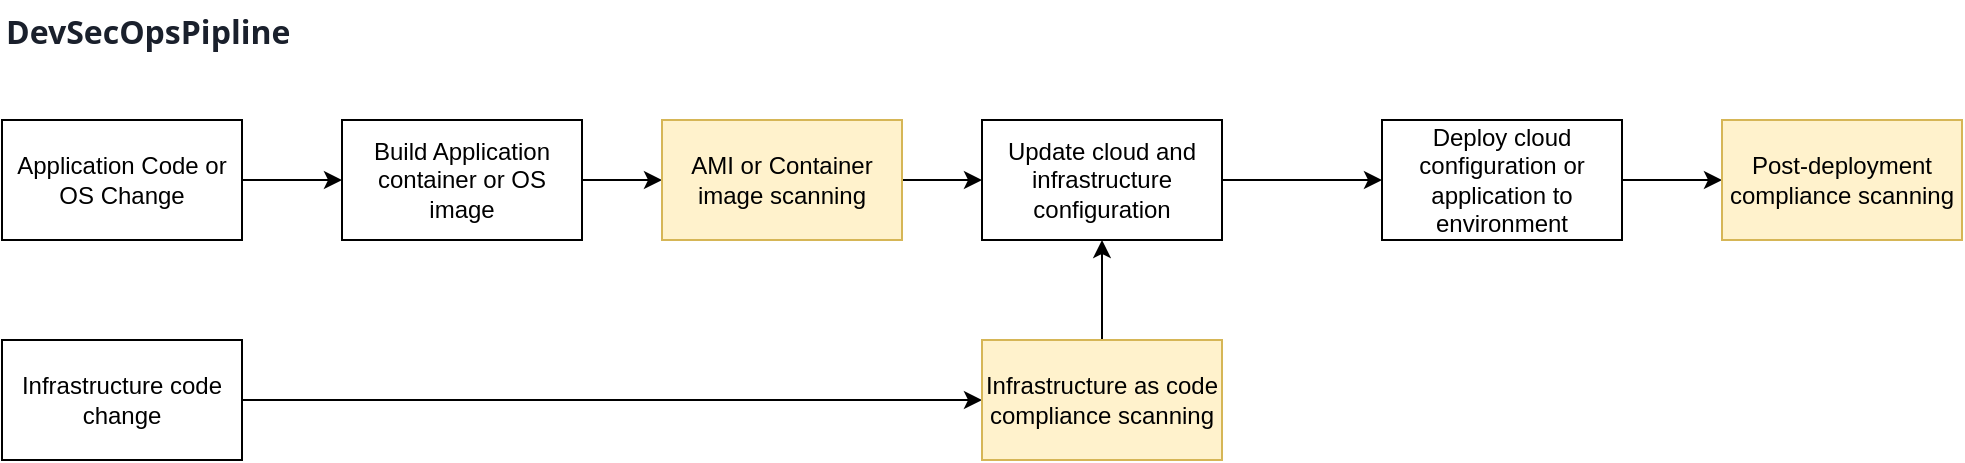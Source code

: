 <mxfile version="19.0.3" type="device"><diagram id="7JjPOIkc9YarM4rBihZt" name="Seite-1"><mxGraphModel dx="1106" dy="798" grid="1" gridSize="10" guides="1" tooltips="1" connect="1" arrows="1" fold="1" page="1" pageScale="1" pageWidth="1654" pageHeight="1169" math="0" shadow="0"><root><mxCell id="0"/><mxCell id="1" parent="0"/><mxCell id="LhP6ufocOodrpqdwxJya-3" value="" style="edgeStyle=orthogonalEdgeStyle;rounded=0;orthogonalLoop=1;jettySize=auto;html=1;" edge="1" parent="1" source="LhP6ufocOodrpqdwxJya-1" target="LhP6ufocOodrpqdwxJya-2"><mxGeometry relative="1" as="geometry"/></mxCell><mxCell id="LhP6ufocOodrpqdwxJya-1" value="Application Code or OS Change" style="rounded=0;whiteSpace=wrap;html=1;" vertex="1" parent="1"><mxGeometry x="40" y="160" width="120" height="60" as="geometry"/></mxCell><mxCell id="LhP6ufocOodrpqdwxJya-5" value="" style="edgeStyle=orthogonalEdgeStyle;rounded=0;orthogonalLoop=1;jettySize=auto;html=1;entryX=0;entryY=0.5;entryDx=0;entryDy=0;" edge="1" parent="1" source="LhP6ufocOodrpqdwxJya-2" target="LhP6ufocOodrpqdwxJya-12"><mxGeometry relative="1" as="geometry"/></mxCell><mxCell id="LhP6ufocOodrpqdwxJya-2" value="Build Application container or OS image" style="rounded=0;whiteSpace=wrap;html=1;" vertex="1" parent="1"><mxGeometry x="210" y="160" width="120" height="60" as="geometry"/></mxCell><mxCell id="LhP6ufocOodrpqdwxJya-7" value="" style="edgeStyle=orthogonalEdgeStyle;rounded=0;orthogonalLoop=1;jettySize=auto;html=1;" edge="1" parent="1" source="LhP6ufocOodrpqdwxJya-4" target="LhP6ufocOodrpqdwxJya-6"><mxGeometry relative="1" as="geometry"/></mxCell><mxCell id="LhP6ufocOodrpqdwxJya-4" value="Update cloud and infrastructure configuration" style="rounded=0;whiteSpace=wrap;html=1;" vertex="1" parent="1"><mxGeometry x="530" y="160" width="120" height="60" as="geometry"/></mxCell><mxCell id="LhP6ufocOodrpqdwxJya-16" value="" style="edgeStyle=orthogonalEdgeStyle;rounded=0;orthogonalLoop=1;jettySize=auto;html=1;" edge="1" parent="1" source="LhP6ufocOodrpqdwxJya-6" target="LhP6ufocOodrpqdwxJya-13"><mxGeometry relative="1" as="geometry"/></mxCell><mxCell id="LhP6ufocOodrpqdwxJya-6" value="Deploy cloud configuration or application to environment" style="rounded=0;whiteSpace=wrap;html=1;" vertex="1" parent="1"><mxGeometry x="730" y="160" width="120" height="60" as="geometry"/></mxCell><mxCell id="LhP6ufocOodrpqdwxJya-9" style="edgeStyle=orthogonalEdgeStyle;rounded=0;orthogonalLoop=1;jettySize=auto;html=1;" edge="1" parent="1" source="LhP6ufocOodrpqdwxJya-8" target="LhP6ufocOodrpqdwxJya-11"><mxGeometry relative="1" as="geometry"/></mxCell><mxCell id="LhP6ufocOodrpqdwxJya-8" value="Infrastructure code change" style="rounded=0;whiteSpace=wrap;html=1;" vertex="1" parent="1"><mxGeometry x="40" y="270" width="120" height="60" as="geometry"/></mxCell><mxCell id="LhP6ufocOodrpqdwxJya-10" value="&lt;meta charset=&quot;utf-8&quot;&gt;&lt;strong style=&quot;box-sizing: border-box; border-width: 0px; border-style: solid; border-color: var(--chakra-colors-gray-200); overflow-wrap: break-word; font-weight: bold; color: rgb(26, 32, 44); font-family: &amp;quot;Open Sans&amp;quot;, sans-serif; font-size: 16px; font-style: normal; font-variant-ligatures: normal; font-variant-caps: normal; letter-spacing: normal; orphans: 2; text-align: left; text-indent: 0px; text-transform: none; widows: 2; word-spacing: 0px; -webkit-text-stroke-width: 0px; background-color: rgb(255, 255, 255); text-decoration-thickness: initial; text-decoration-style: initial; text-decoration-color: initial;&quot;&gt;DevSecOpsPipline&lt;/strong&gt;" style="text;whiteSpace=wrap;html=1;" vertex="1" parent="1"><mxGeometry x="40" y="100" width="170" height="30" as="geometry"/></mxCell><mxCell id="LhP6ufocOodrpqdwxJya-14" style="edgeStyle=orthogonalEdgeStyle;rounded=0;orthogonalLoop=1;jettySize=auto;html=1;entryX=0.5;entryY=1;entryDx=0;entryDy=0;" edge="1" parent="1" source="LhP6ufocOodrpqdwxJya-11" target="LhP6ufocOodrpqdwxJya-4"><mxGeometry relative="1" as="geometry"/></mxCell><mxCell id="LhP6ufocOodrpqdwxJya-11" value="Infrastructure as code compliance scanning" style="rounded=0;whiteSpace=wrap;html=1;fillColor=#fff2cc;strokeColor=#d6b656;" vertex="1" parent="1"><mxGeometry x="530" y="270" width="120" height="60" as="geometry"/></mxCell><mxCell id="LhP6ufocOodrpqdwxJya-15" value="" style="edgeStyle=orthogonalEdgeStyle;rounded=0;orthogonalLoop=1;jettySize=auto;html=1;" edge="1" parent="1" source="LhP6ufocOodrpqdwxJya-12" target="LhP6ufocOodrpqdwxJya-4"><mxGeometry relative="1" as="geometry"/></mxCell><mxCell id="LhP6ufocOodrpqdwxJya-12" value="AMI or Container image scanning" style="rounded=0;whiteSpace=wrap;html=1;fillColor=#fff2cc;strokeColor=#d6b656;" vertex="1" parent="1"><mxGeometry x="370" y="160" width="120" height="60" as="geometry"/></mxCell><mxCell id="LhP6ufocOodrpqdwxJya-13" value="Post-deployment compliance scanning" style="rounded=0;whiteSpace=wrap;html=1;fillColor=#fff2cc;strokeColor=#d6b656;" vertex="1" parent="1"><mxGeometry x="900" y="160" width="120" height="60" as="geometry"/></mxCell></root></mxGraphModel></diagram></mxfile>